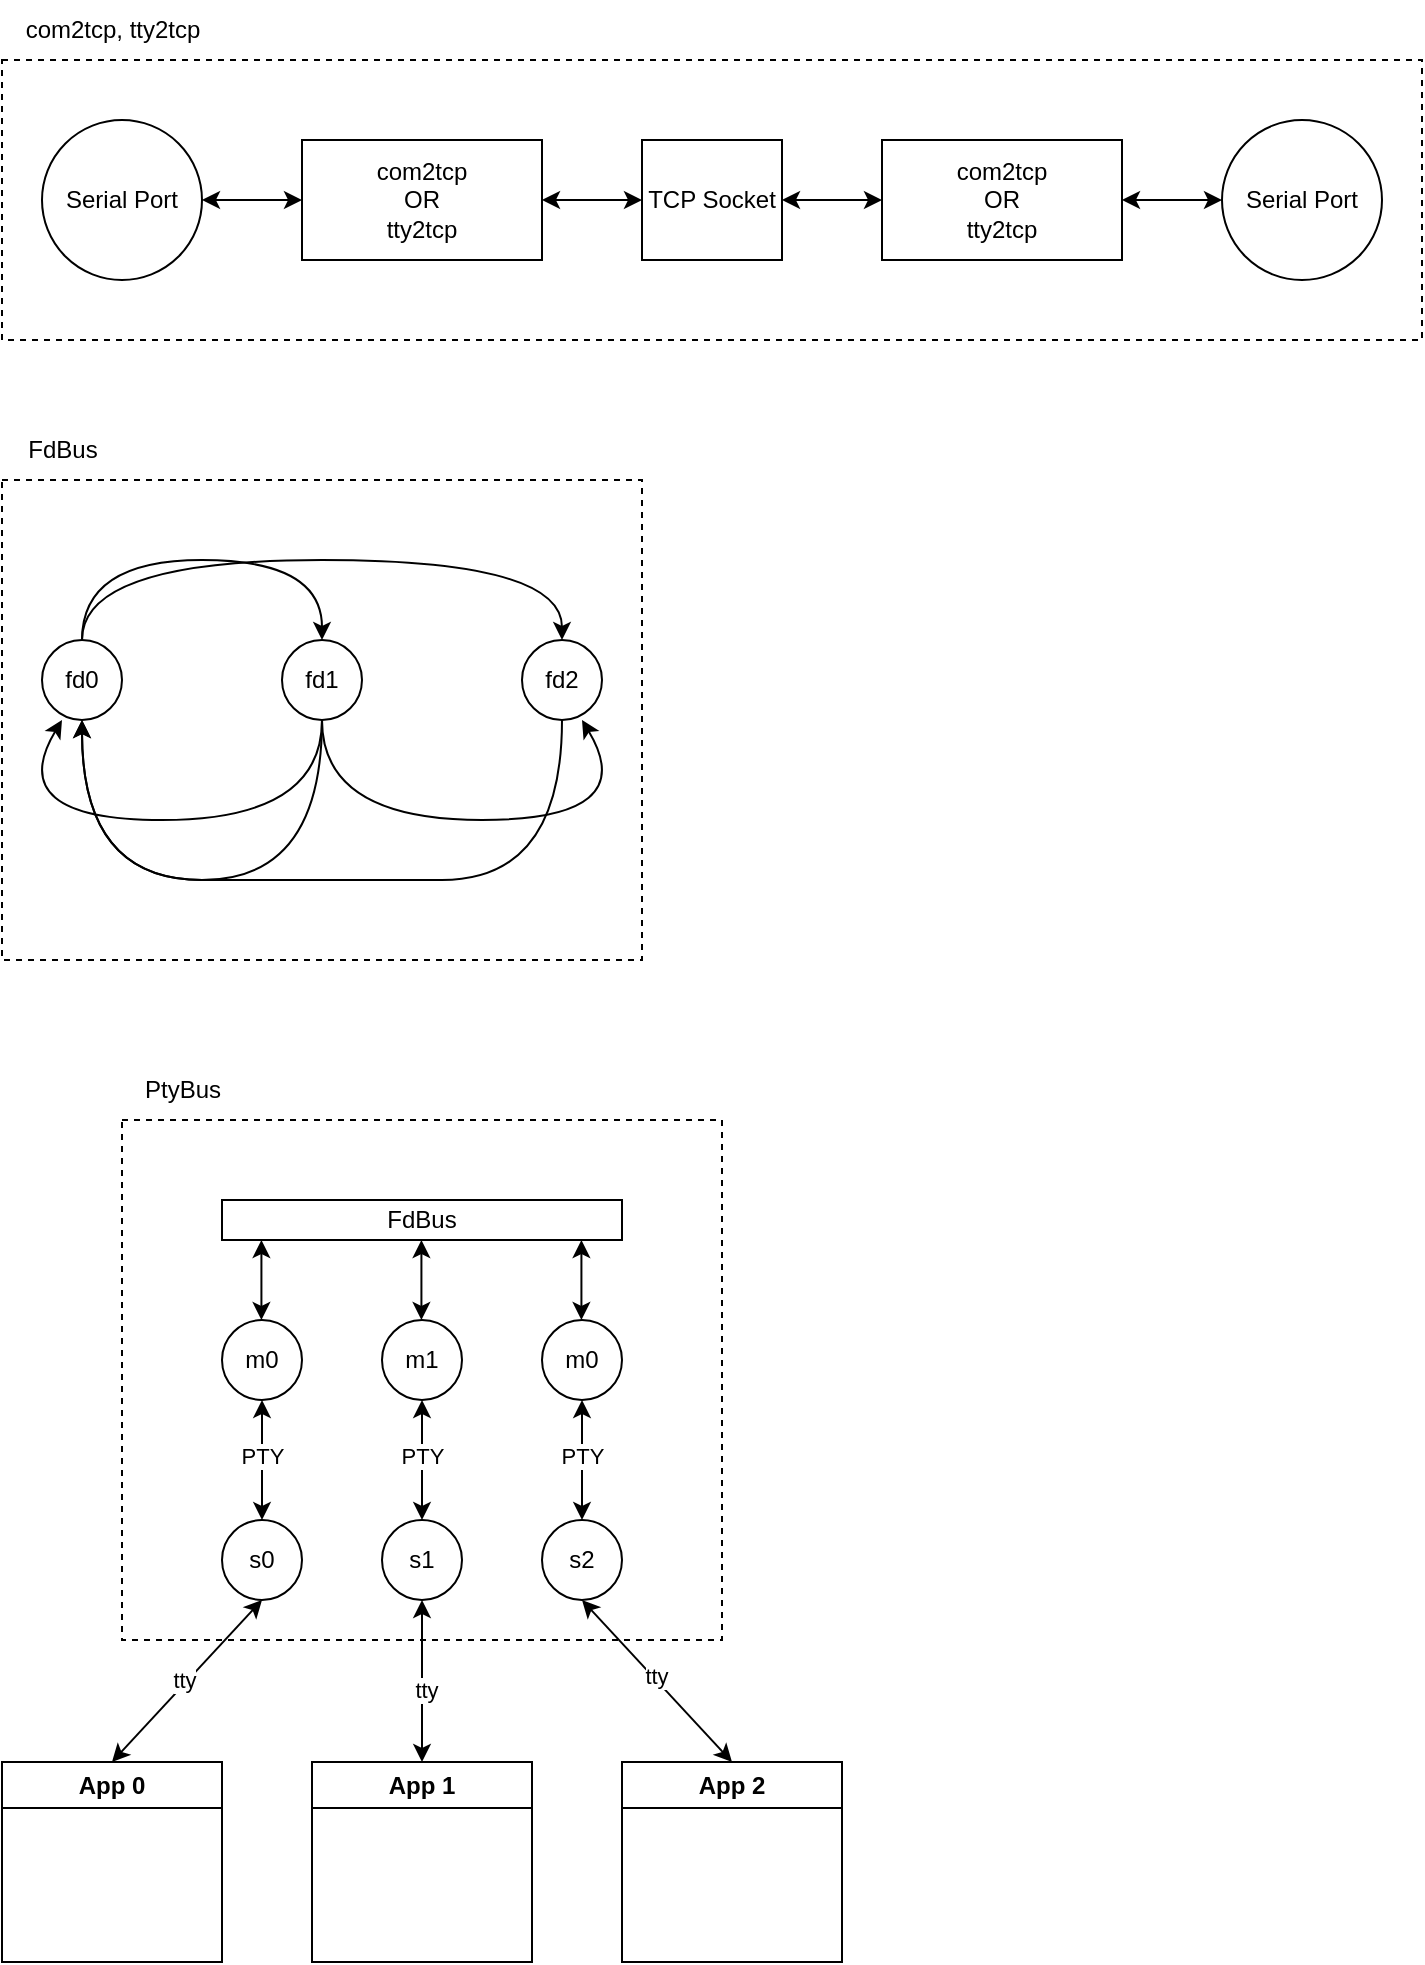 <mxfile version="22.0.6" type="device">
  <diagram name="Page-1" id="ze_BFOVCZ0946O6Zip4w">
    <mxGraphModel dx="2155" dy="1191" grid="1" gridSize="10" guides="1" tooltips="1" connect="1" arrows="1" fold="1" page="1" pageScale="1" pageWidth="850" pageHeight="1100" math="0" shadow="0">
      <root>
        <mxCell id="0" />
        <mxCell id="1" parent="0" />
        <mxCell id="xXA_M8LPOf2HpQks0UbA-65" value="" style="rounded=0;whiteSpace=wrap;html=1;dashed=1;" vertex="1" parent="1">
          <mxGeometry x="10" y="70" width="710" height="140" as="geometry" />
        </mxCell>
        <mxCell id="xXA_M8LPOf2HpQks0UbA-52" value="" style="rounded=0;whiteSpace=wrap;html=1;dashed=1;" vertex="1" parent="1">
          <mxGeometry x="70" y="600" width="300" height="260" as="geometry" />
        </mxCell>
        <mxCell id="xXA_M8LPOf2HpQks0UbA-14" value="" style="rounded=0;whiteSpace=wrap;html=1;dashed=1;" vertex="1" parent="1">
          <mxGeometry x="10" y="280" width="320" height="240" as="geometry" />
        </mxCell>
        <mxCell id="xXA_M8LPOf2HpQks0UbA-13" value="" style="group" vertex="1" connectable="0" parent="1">
          <mxGeometry x="10" y="320" width="320" height="160" as="geometry" />
        </mxCell>
        <mxCell id="xXA_M8LPOf2HpQks0UbA-3" value="" style="curved=1;endArrow=classic;html=1;rounded=0;" edge="1" parent="xXA_M8LPOf2HpQks0UbA-13">
          <mxGeometry width="50" height="50" relative="1" as="geometry">
            <mxPoint x="40" y="40" as="sourcePoint" />
            <mxPoint x="280" y="40" as="targetPoint" />
            <Array as="points">
              <mxPoint x="40" />
              <mxPoint x="280" />
            </Array>
          </mxGeometry>
        </mxCell>
        <mxCell id="xXA_M8LPOf2HpQks0UbA-4" value="" style="curved=1;endArrow=classic;html=1;rounded=0;" edge="1" parent="xXA_M8LPOf2HpQks0UbA-13">
          <mxGeometry width="50" height="50" relative="1" as="geometry">
            <mxPoint x="40" y="40" as="sourcePoint" />
            <mxPoint x="160" y="40" as="targetPoint" />
            <Array as="points">
              <mxPoint x="40" />
              <mxPoint x="160" />
            </Array>
          </mxGeometry>
        </mxCell>
        <mxCell id="xXA_M8LPOf2HpQks0UbA-5" value="" style="curved=1;endArrow=none;html=1;rounded=0;strokeColor=default;endFill=0;startArrow=classic;startFill=1;" edge="1" parent="xXA_M8LPOf2HpQks0UbA-13">
          <mxGeometry width="50" height="50" relative="1" as="geometry">
            <mxPoint x="40" y="80" as="sourcePoint" />
            <mxPoint x="280" y="80" as="targetPoint" />
            <Array as="points">
              <mxPoint x="40" y="160" />
              <mxPoint x="160" y="160" />
              <mxPoint x="280" y="160" />
            </Array>
          </mxGeometry>
        </mxCell>
        <mxCell id="xXA_M8LPOf2HpQks0UbA-6" value="" style="curved=1;endArrow=none;html=1;rounded=0;startArrow=classic;startFill=1;endFill=0;" edge="1" parent="xXA_M8LPOf2HpQks0UbA-13">
          <mxGeometry width="50" height="50" relative="1" as="geometry">
            <mxPoint x="40" y="80" as="sourcePoint" />
            <mxPoint x="160" y="80" as="targetPoint" />
            <Array as="points">
              <mxPoint x="40" y="160" />
              <mxPoint x="160" y="160" />
            </Array>
          </mxGeometry>
        </mxCell>
        <mxCell id="xXA_M8LPOf2HpQks0UbA-8" value="" style="curved=1;endArrow=none;html=1;rounded=0;startArrow=classic;startFill=1;endFill=0;" edge="1" parent="xXA_M8LPOf2HpQks0UbA-13">
          <mxGeometry width="50" height="50" relative="1" as="geometry">
            <mxPoint x="30" y="80" as="sourcePoint" />
            <mxPoint x="160" y="80" as="targetPoint" />
            <Array as="points">
              <mxPoint y="130" />
              <mxPoint x="160" y="130" />
            </Array>
          </mxGeometry>
        </mxCell>
        <mxCell id="xXA_M8LPOf2HpQks0UbA-9" value="" style="curved=1;endArrow=none;html=1;rounded=0;startArrow=classic;startFill=1;endFill=0;" edge="1" parent="xXA_M8LPOf2HpQks0UbA-13">
          <mxGeometry width="50" height="50" relative="1" as="geometry">
            <mxPoint x="290" y="80" as="sourcePoint" />
            <mxPoint x="160" y="80" as="targetPoint" />
            <Array as="points">
              <mxPoint x="320" y="130" />
              <mxPoint x="160" y="130" />
            </Array>
          </mxGeometry>
        </mxCell>
        <mxCell id="xXA_M8LPOf2HpQks0UbA-10" value="fd0" style="ellipse;whiteSpace=wrap;html=1;" vertex="1" parent="xXA_M8LPOf2HpQks0UbA-13">
          <mxGeometry x="20" y="40" width="40" height="40" as="geometry" />
        </mxCell>
        <mxCell id="xXA_M8LPOf2HpQks0UbA-11" value="fd1" style="ellipse;whiteSpace=wrap;html=1;" vertex="1" parent="xXA_M8LPOf2HpQks0UbA-13">
          <mxGeometry x="140" y="40" width="40" height="40" as="geometry" />
        </mxCell>
        <mxCell id="xXA_M8LPOf2HpQks0UbA-12" value="fd2" style="ellipse;whiteSpace=wrap;html=1;" vertex="1" parent="xXA_M8LPOf2HpQks0UbA-13">
          <mxGeometry x="260" y="40" width="40" height="40" as="geometry" />
        </mxCell>
        <mxCell id="xXA_M8LPOf2HpQks0UbA-15" value="m0" style="ellipse;whiteSpace=wrap;html=1;" vertex="1" parent="1">
          <mxGeometry x="120" y="700" width="40" height="40" as="geometry" />
        </mxCell>
        <mxCell id="xXA_M8LPOf2HpQks0UbA-18" value="s0" style="ellipse;whiteSpace=wrap;html=1;" vertex="1" parent="1">
          <mxGeometry x="120" y="800" width="40" height="40" as="geometry" />
        </mxCell>
        <mxCell id="xXA_M8LPOf2HpQks0UbA-21" value="" style="endArrow=classic;startArrow=classic;html=1;rounded=0;entryX=0.5;entryY=1;entryDx=0;entryDy=0;exitX=0.5;exitY=0;exitDx=0;exitDy=0;" edge="1" parent="1" source="xXA_M8LPOf2HpQks0UbA-18" target="xXA_M8LPOf2HpQks0UbA-15">
          <mxGeometry width="50" height="50" relative="1" as="geometry">
            <mxPoint x="50" y="820" as="sourcePoint" />
            <mxPoint x="100" y="770" as="targetPoint" />
          </mxGeometry>
        </mxCell>
        <mxCell id="xXA_M8LPOf2HpQks0UbA-22" value="PTY" style="edgeLabel;html=1;align=center;verticalAlign=middle;resizable=0;points=[];" vertex="1" connectable="0" parent="xXA_M8LPOf2HpQks0UbA-21">
          <mxGeometry x="0.084" relative="1" as="geometry">
            <mxPoint as="offset" />
          </mxGeometry>
        </mxCell>
        <mxCell id="xXA_M8LPOf2HpQks0UbA-23" value="m1" style="ellipse;whiteSpace=wrap;html=1;" vertex="1" parent="1">
          <mxGeometry x="200" y="700" width="40" height="40" as="geometry" />
        </mxCell>
        <mxCell id="xXA_M8LPOf2HpQks0UbA-24" value="s1" style="ellipse;whiteSpace=wrap;html=1;" vertex="1" parent="1">
          <mxGeometry x="200" y="800" width="40" height="40" as="geometry" />
        </mxCell>
        <mxCell id="xXA_M8LPOf2HpQks0UbA-25" value="" style="endArrow=classic;startArrow=classic;html=1;rounded=0;entryX=0.5;entryY=1;entryDx=0;entryDy=0;exitX=0.5;exitY=0;exitDx=0;exitDy=0;" edge="1" source="xXA_M8LPOf2HpQks0UbA-24" target="xXA_M8LPOf2HpQks0UbA-23" parent="1">
          <mxGeometry width="50" height="50" relative="1" as="geometry">
            <mxPoint x="130" y="820" as="sourcePoint" />
            <mxPoint x="180" y="770" as="targetPoint" />
          </mxGeometry>
        </mxCell>
        <mxCell id="xXA_M8LPOf2HpQks0UbA-26" value="PTY" style="edgeLabel;html=1;align=center;verticalAlign=middle;resizable=0;points=[];" vertex="1" connectable="0" parent="xXA_M8LPOf2HpQks0UbA-25">
          <mxGeometry x="0.084" relative="1" as="geometry">
            <mxPoint as="offset" />
          </mxGeometry>
        </mxCell>
        <mxCell id="xXA_M8LPOf2HpQks0UbA-27" value="m0" style="ellipse;whiteSpace=wrap;html=1;" vertex="1" parent="1">
          <mxGeometry x="280" y="700" width="40" height="40" as="geometry" />
        </mxCell>
        <mxCell id="xXA_M8LPOf2HpQks0UbA-28" value="s2" style="ellipse;whiteSpace=wrap;html=1;" vertex="1" parent="1">
          <mxGeometry x="280" y="800" width="40" height="40" as="geometry" />
        </mxCell>
        <mxCell id="xXA_M8LPOf2HpQks0UbA-29" value="" style="endArrow=classic;startArrow=classic;html=1;rounded=0;entryX=0.5;entryY=1;entryDx=0;entryDy=0;exitX=0.5;exitY=0;exitDx=0;exitDy=0;" edge="1" source="xXA_M8LPOf2HpQks0UbA-28" target="xXA_M8LPOf2HpQks0UbA-27" parent="1">
          <mxGeometry width="50" height="50" relative="1" as="geometry">
            <mxPoint x="210" y="820" as="sourcePoint" />
            <mxPoint x="260" y="770" as="targetPoint" />
          </mxGeometry>
        </mxCell>
        <mxCell id="xXA_M8LPOf2HpQks0UbA-30" value="PTY" style="edgeLabel;html=1;align=center;verticalAlign=middle;resizable=0;points=[];" vertex="1" connectable="0" parent="xXA_M8LPOf2HpQks0UbA-29">
          <mxGeometry x="0.084" relative="1" as="geometry">
            <mxPoint as="offset" />
          </mxGeometry>
        </mxCell>
        <mxCell id="xXA_M8LPOf2HpQks0UbA-31" value="FdBus" style="text;html=1;align=center;verticalAlign=middle;resizable=0;points=[];autosize=1;strokeColor=none;fillColor=none;" vertex="1" parent="1">
          <mxGeometry x="10" y="250" width="60" height="30" as="geometry" />
        </mxCell>
        <mxCell id="xXA_M8LPOf2HpQks0UbA-32" value="FdBus" style="rounded=0;whiteSpace=wrap;html=1;" vertex="1" parent="1">
          <mxGeometry x="120" y="640" width="200" height="20" as="geometry" />
        </mxCell>
        <mxCell id="xXA_M8LPOf2HpQks0UbA-40" value="" style="endArrow=classic;startArrow=classic;html=1;rounded=0;" edge="1" parent="1">
          <mxGeometry width="50" height="50" relative="1" as="geometry">
            <mxPoint x="139.71" y="700" as="sourcePoint" />
            <mxPoint x="139.71" y="660" as="targetPoint" />
          </mxGeometry>
        </mxCell>
        <mxCell id="xXA_M8LPOf2HpQks0UbA-41" value="" style="endArrow=classic;startArrow=classic;html=1;rounded=0;" edge="1" parent="1">
          <mxGeometry width="50" height="50" relative="1" as="geometry">
            <mxPoint x="219.71" y="700" as="sourcePoint" />
            <mxPoint x="219.71" y="660" as="targetPoint" />
          </mxGeometry>
        </mxCell>
        <mxCell id="xXA_M8LPOf2HpQks0UbA-42" value="" style="endArrow=classic;startArrow=classic;html=1;rounded=0;" edge="1" parent="1">
          <mxGeometry width="50" height="50" relative="1" as="geometry">
            <mxPoint x="299.71" y="700" as="sourcePoint" />
            <mxPoint x="299.71" y="660" as="targetPoint" />
          </mxGeometry>
        </mxCell>
        <mxCell id="xXA_M8LPOf2HpQks0UbA-43" value="App 0" style="swimlane;whiteSpace=wrap;html=1;" vertex="1" parent="1">
          <mxGeometry x="10" y="921" width="110" height="100" as="geometry" />
        </mxCell>
        <mxCell id="xXA_M8LPOf2HpQks0UbA-44" value="App 1" style="swimlane;whiteSpace=wrap;html=1;" vertex="1" parent="1">
          <mxGeometry x="165" y="921" width="110" height="100" as="geometry" />
        </mxCell>
        <mxCell id="xXA_M8LPOf2HpQks0UbA-45" value="App 2" style="swimlane;whiteSpace=wrap;html=1;" vertex="1" parent="1">
          <mxGeometry x="320" y="921" width="110" height="100" as="geometry" />
        </mxCell>
        <mxCell id="xXA_M8LPOf2HpQks0UbA-46" value="" style="endArrow=classic;startArrow=classic;html=1;rounded=0;exitX=0.5;exitY=0;exitDx=0;exitDy=0;entryX=0.5;entryY=1;entryDx=0;entryDy=0;" edge="1" parent="1" source="xXA_M8LPOf2HpQks0UbA-43" target="xXA_M8LPOf2HpQks0UbA-18">
          <mxGeometry width="50" height="50" relative="1" as="geometry">
            <mxPoint x="20" y="800" as="sourcePoint" />
            <mxPoint x="70" y="750" as="targetPoint" />
          </mxGeometry>
        </mxCell>
        <mxCell id="xXA_M8LPOf2HpQks0UbA-49" value="tty" style="edgeLabel;html=1;align=center;verticalAlign=middle;resizable=0;points=[];" vertex="1" connectable="0" parent="xXA_M8LPOf2HpQks0UbA-46">
          <mxGeometry x="-0.012" y="2" relative="1" as="geometry">
            <mxPoint as="offset" />
          </mxGeometry>
        </mxCell>
        <mxCell id="xXA_M8LPOf2HpQks0UbA-47" value="" style="endArrow=classic;startArrow=classic;html=1;rounded=0;exitX=0.5;exitY=0;exitDx=0;exitDy=0;entryX=0.5;entryY=1;entryDx=0;entryDy=0;" edge="1" parent="1" source="xXA_M8LPOf2HpQks0UbA-45" target="xXA_M8LPOf2HpQks0UbA-28">
          <mxGeometry width="50" height="50" relative="1" as="geometry">
            <mxPoint x="490" y="810" as="sourcePoint" />
            <mxPoint x="545" y="750" as="targetPoint" />
          </mxGeometry>
        </mxCell>
        <mxCell id="xXA_M8LPOf2HpQks0UbA-51" value="tty" style="edgeLabel;html=1;align=center;verticalAlign=middle;resizable=0;points=[];" vertex="1" connectable="0" parent="xXA_M8LPOf2HpQks0UbA-47">
          <mxGeometry x="0.038" y="-1" relative="1" as="geometry">
            <mxPoint as="offset" />
          </mxGeometry>
        </mxCell>
        <mxCell id="xXA_M8LPOf2HpQks0UbA-48" value="" style="endArrow=classic;startArrow=classic;html=1;rounded=0;exitX=0.5;exitY=1;exitDx=0;exitDy=0;entryX=0.5;entryY=0;entryDx=0;entryDy=0;" edge="1" parent="1" source="xXA_M8LPOf2HpQks0UbA-24" target="xXA_M8LPOf2HpQks0UbA-44">
          <mxGeometry width="50" height="50" relative="1" as="geometry">
            <mxPoint x="385" y="890" as="sourcePoint" />
            <mxPoint x="330" y="830" as="targetPoint" />
          </mxGeometry>
        </mxCell>
        <mxCell id="xXA_M8LPOf2HpQks0UbA-50" value="tty" style="edgeLabel;html=1;align=center;verticalAlign=middle;resizable=0;points=[];" vertex="1" connectable="0" parent="xXA_M8LPOf2HpQks0UbA-48">
          <mxGeometry x="0.093" y="2" relative="1" as="geometry">
            <mxPoint as="offset" />
          </mxGeometry>
        </mxCell>
        <mxCell id="xXA_M8LPOf2HpQks0UbA-53" value="PtyBus" style="text;html=1;align=center;verticalAlign=middle;resizable=0;points=[];autosize=1;strokeColor=none;fillColor=none;" vertex="1" parent="1">
          <mxGeometry x="70" y="570" width="60" height="30" as="geometry" />
        </mxCell>
        <mxCell id="xXA_M8LPOf2HpQks0UbA-54" value="TCP Socket" style="rounded=0;whiteSpace=wrap;html=1;" vertex="1" parent="1">
          <mxGeometry x="330" y="110" width="70" height="60" as="geometry" />
        </mxCell>
        <mxCell id="xXA_M8LPOf2HpQks0UbA-55" value="com2tcp&lt;br&gt;OR&lt;br&gt;tty2tcp" style="rounded=0;whiteSpace=wrap;html=1;" vertex="1" parent="1">
          <mxGeometry x="160" y="110" width="120" height="60" as="geometry" />
        </mxCell>
        <mxCell id="xXA_M8LPOf2HpQks0UbA-58" value="Serial Port" style="ellipse;whiteSpace=wrap;html=1;aspect=fixed;" vertex="1" parent="1">
          <mxGeometry x="30" y="100" width="80" height="80" as="geometry" />
        </mxCell>
        <mxCell id="xXA_M8LPOf2HpQks0UbA-59" value="Serial Port" style="ellipse;whiteSpace=wrap;html=1;aspect=fixed;" vertex="1" parent="1">
          <mxGeometry x="620" y="100" width="80" height="80" as="geometry" />
        </mxCell>
        <mxCell id="xXA_M8LPOf2HpQks0UbA-60" value="com2tcp&lt;br&gt;OR&lt;br&gt;tty2tcp" style="rounded=0;whiteSpace=wrap;html=1;" vertex="1" parent="1">
          <mxGeometry x="450" y="110" width="120" height="60" as="geometry" />
        </mxCell>
        <mxCell id="xXA_M8LPOf2HpQks0UbA-61" value="" style="endArrow=classic;startArrow=classic;html=1;rounded=0;exitX=1;exitY=0.5;exitDx=0;exitDy=0;entryX=0;entryY=0.5;entryDx=0;entryDy=0;" edge="1" parent="1" source="xXA_M8LPOf2HpQks0UbA-58" target="xXA_M8LPOf2HpQks0UbA-55">
          <mxGeometry width="50" height="50" relative="1" as="geometry">
            <mxPoint x="540" y="240" as="sourcePoint" />
            <mxPoint x="590" y="190" as="targetPoint" />
          </mxGeometry>
        </mxCell>
        <mxCell id="xXA_M8LPOf2HpQks0UbA-62" value="" style="endArrow=classic;startArrow=classic;html=1;rounded=0;exitX=1;exitY=0.5;exitDx=0;exitDy=0;entryX=0;entryY=0.5;entryDx=0;entryDy=0;" edge="1" parent="1" source="xXA_M8LPOf2HpQks0UbA-55" target="xXA_M8LPOf2HpQks0UbA-54">
          <mxGeometry width="50" height="50" relative="1" as="geometry">
            <mxPoint x="120" y="150" as="sourcePoint" />
            <mxPoint x="170" y="150" as="targetPoint" />
          </mxGeometry>
        </mxCell>
        <mxCell id="xXA_M8LPOf2HpQks0UbA-63" value="" style="endArrow=classic;startArrow=classic;html=1;rounded=0;exitX=1;exitY=0.5;exitDx=0;exitDy=0;entryX=0;entryY=0.5;entryDx=0;entryDy=0;" edge="1" parent="1" source="xXA_M8LPOf2HpQks0UbA-54" target="xXA_M8LPOf2HpQks0UbA-60">
          <mxGeometry width="50" height="50" relative="1" as="geometry">
            <mxPoint x="290" y="150" as="sourcePoint" />
            <mxPoint x="340" y="150" as="targetPoint" />
          </mxGeometry>
        </mxCell>
        <mxCell id="xXA_M8LPOf2HpQks0UbA-64" value="" style="endArrow=classic;startArrow=classic;html=1;rounded=0;exitX=1;exitY=0.5;exitDx=0;exitDy=0;entryX=0;entryY=0.5;entryDx=0;entryDy=0;" edge="1" parent="1" source="xXA_M8LPOf2HpQks0UbA-60" target="xXA_M8LPOf2HpQks0UbA-59">
          <mxGeometry width="50" height="50" relative="1" as="geometry">
            <mxPoint x="410" y="150" as="sourcePoint" />
            <mxPoint x="460" y="150" as="targetPoint" />
          </mxGeometry>
        </mxCell>
        <mxCell id="xXA_M8LPOf2HpQks0UbA-66" value="com2tcp, tty2tcp" style="text;html=1;align=center;verticalAlign=middle;resizable=0;points=[];autosize=1;strokeColor=none;fillColor=none;" vertex="1" parent="1">
          <mxGeometry x="10" y="40" width="110" height="30" as="geometry" />
        </mxCell>
      </root>
    </mxGraphModel>
  </diagram>
</mxfile>
